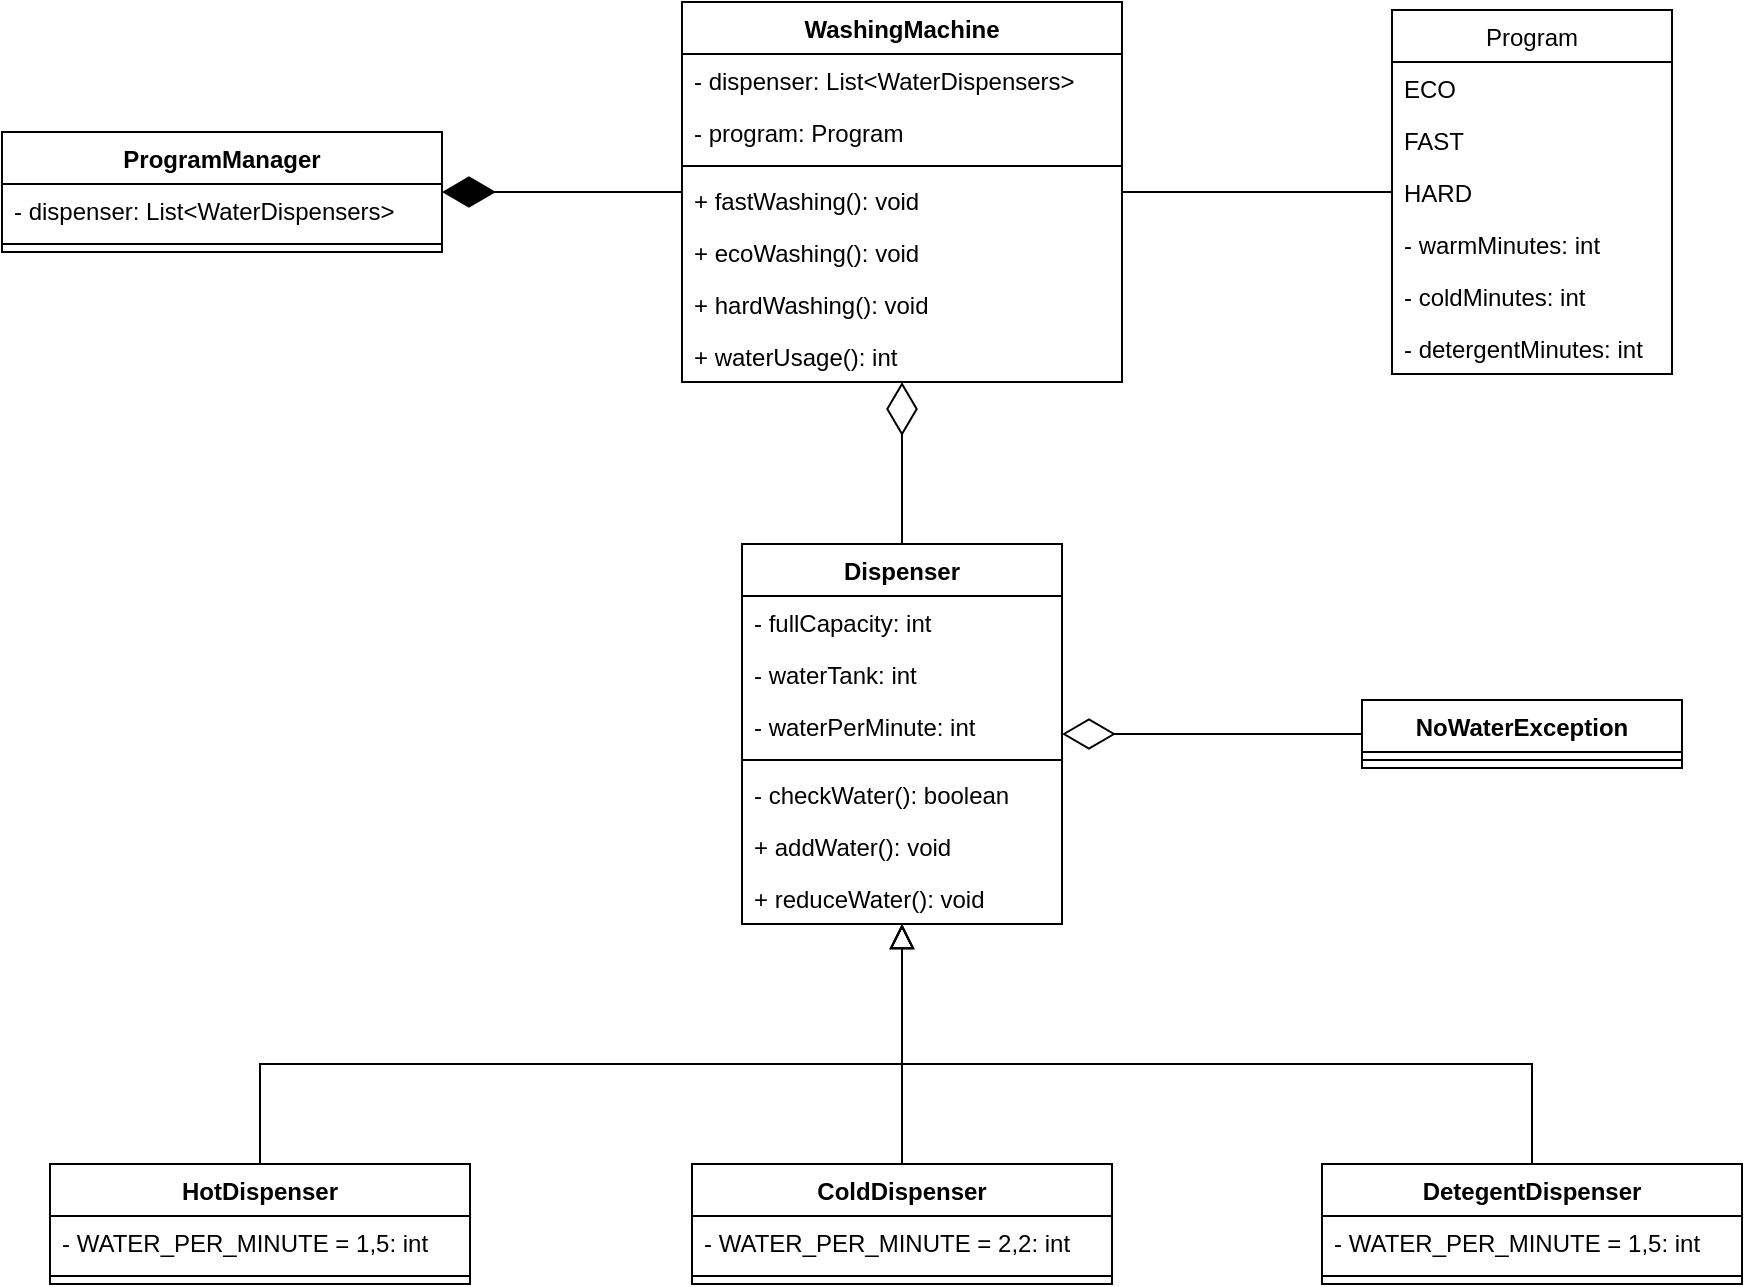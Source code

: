<mxfile version="20.3.7" type="github">
  <diagram id="C5RBs43oDa-KdzZeNtuy" name="Page-1">
    <mxGraphModel dx="1588" dy="1942" grid="1" gridSize="10" guides="1" tooltips="1" connect="1" arrows="1" fold="1" page="1" pageScale="1" pageWidth="827" pageHeight="1169" math="0" shadow="0">
      <root>
        <mxCell id="WIyWlLk6GJQsqaUBKTNV-0" />
        <mxCell id="WIyWlLk6GJQsqaUBKTNV-1" parent="WIyWlLk6GJQsqaUBKTNV-0" />
        <mxCell id="rRpQmLvHHOcFUpotz596-0" value="ProgramManager" style="swimlane;fontStyle=1;childLayout=stackLayout;horizontal=1;startSize=26;horizontalStack=0;resizeParent=1;resizeParentMax=0;resizeLast=0;collapsible=1;marginBottom=0;" vertex="1" parent="WIyWlLk6GJQsqaUBKTNV-1">
          <mxGeometry x="390" y="-236" width="220" height="60" as="geometry" />
        </mxCell>
        <mxCell id="rRpQmLvHHOcFUpotz596-1" value="- dispenser: List&lt;WaterDispensers&gt;" style="text;strokeColor=none;fillColor=none;align=left;verticalAlign=top;spacingLeft=4;spacingRight=4;overflow=hidden;rotatable=0;points=[[0,0.5],[1,0.5]];portConstraint=eastwest;" vertex="1" parent="rRpQmLvHHOcFUpotz596-0">
          <mxGeometry y="26" width="220" height="26" as="geometry" />
        </mxCell>
        <mxCell id="rRpQmLvHHOcFUpotz596-2" value="" style="line;strokeWidth=1;fillColor=none;align=left;verticalAlign=middle;spacingTop=-1;spacingLeft=3;spacingRight=3;rotatable=0;labelPosition=right;points=[];portConstraint=eastwest;" vertex="1" parent="rRpQmLvHHOcFUpotz596-0">
          <mxGeometry y="52" width="220" height="8" as="geometry" />
        </mxCell>
        <mxCell id="rRpQmLvHHOcFUpotz596-3" value="WashingMachine" style="swimlane;fontStyle=1;childLayout=stackLayout;horizontal=1;startSize=26;horizontalStack=0;resizeParent=1;resizeParentMax=0;resizeLast=0;collapsible=1;marginBottom=0;" vertex="1" parent="WIyWlLk6GJQsqaUBKTNV-1">
          <mxGeometry x="730" y="-301" width="220" height="190" as="geometry" />
        </mxCell>
        <mxCell id="rRpQmLvHHOcFUpotz596-4" value="- dispenser: List&lt;WaterDispensers&gt;" style="text;strokeColor=none;fillColor=none;align=left;verticalAlign=top;spacingLeft=4;spacingRight=4;overflow=hidden;rotatable=0;points=[[0,0.5],[1,0.5]];portConstraint=eastwest;" vertex="1" parent="rRpQmLvHHOcFUpotz596-3">
          <mxGeometry y="26" width="220" height="26" as="geometry" />
        </mxCell>
        <mxCell id="rRpQmLvHHOcFUpotz596-51" value="- program: Program" style="text;strokeColor=none;fillColor=none;align=left;verticalAlign=top;spacingLeft=4;spacingRight=4;overflow=hidden;rotatable=0;points=[[0,0.5],[1,0.5]];portConstraint=eastwest;" vertex="1" parent="rRpQmLvHHOcFUpotz596-3">
          <mxGeometry y="52" width="220" height="26" as="geometry" />
        </mxCell>
        <mxCell id="rRpQmLvHHOcFUpotz596-5" value="" style="line;strokeWidth=1;fillColor=none;align=left;verticalAlign=middle;spacingTop=-1;spacingLeft=3;spacingRight=3;rotatable=0;labelPosition=right;points=[];portConstraint=eastwest;" vertex="1" parent="rRpQmLvHHOcFUpotz596-3">
          <mxGeometry y="78" width="220" height="8" as="geometry" />
        </mxCell>
        <mxCell id="rRpQmLvHHOcFUpotz596-6" value="+ fastWashing(): void" style="text;strokeColor=none;fillColor=none;align=left;verticalAlign=top;spacingLeft=4;spacingRight=4;overflow=hidden;rotatable=0;points=[[0,0.5],[1,0.5]];portConstraint=eastwest;" vertex="1" parent="rRpQmLvHHOcFUpotz596-3">
          <mxGeometry y="86" width="220" height="26" as="geometry" />
        </mxCell>
        <mxCell id="rRpQmLvHHOcFUpotz596-7" value="+ ecoWashing(): void" style="text;strokeColor=none;fillColor=none;align=left;verticalAlign=top;spacingLeft=4;spacingRight=4;overflow=hidden;rotatable=0;points=[[0,0.5],[1,0.5]];portConstraint=eastwest;" vertex="1" parent="rRpQmLvHHOcFUpotz596-3">
          <mxGeometry y="112" width="220" height="26" as="geometry" />
        </mxCell>
        <mxCell id="rRpQmLvHHOcFUpotz596-8" value="+ hardWashing(): void" style="text;strokeColor=none;fillColor=none;align=left;verticalAlign=top;spacingLeft=4;spacingRight=4;overflow=hidden;rotatable=0;points=[[0,0.5],[1,0.5]];portConstraint=eastwest;" vertex="1" parent="rRpQmLvHHOcFUpotz596-3">
          <mxGeometry y="138" width="220" height="26" as="geometry" />
        </mxCell>
        <mxCell id="rRpQmLvHHOcFUpotz596-9" value="+ waterUsage(): int" style="text;strokeColor=none;fillColor=none;align=left;verticalAlign=top;spacingLeft=4;spacingRight=4;overflow=hidden;rotatable=0;points=[[0,0.5],[1,0.5]];portConstraint=eastwest;" vertex="1" parent="rRpQmLvHHOcFUpotz596-3">
          <mxGeometry y="164" width="220" height="26" as="geometry" />
        </mxCell>
        <mxCell id="rRpQmLvHHOcFUpotz596-10" value="NoWaterException" style="swimlane;fontStyle=1;childLayout=stackLayout;horizontal=1;startSize=26;horizontalStack=0;resizeParent=1;resizeParentMax=0;resizeLast=0;collapsible=1;marginBottom=0;" vertex="1" parent="WIyWlLk6GJQsqaUBKTNV-1">
          <mxGeometry x="1070" y="48" width="160" height="34" as="geometry" />
        </mxCell>
        <mxCell id="rRpQmLvHHOcFUpotz596-11" value="" style="line;strokeWidth=1;fillColor=none;align=left;verticalAlign=middle;spacingTop=-1;spacingLeft=3;spacingRight=3;rotatable=0;labelPosition=right;points=[];portConstraint=eastwest;" vertex="1" parent="rRpQmLvHHOcFUpotz596-10">
          <mxGeometry y="26" width="160" height="8" as="geometry" />
        </mxCell>
        <mxCell id="rRpQmLvHHOcFUpotz596-12" value="Dispenser" style="swimlane;fontStyle=1;childLayout=stackLayout;horizontal=1;startSize=26;horizontalStack=0;resizeParent=1;resizeParentMax=0;resizeLast=0;collapsible=1;marginBottom=0;" vertex="1" parent="WIyWlLk6GJQsqaUBKTNV-1">
          <mxGeometry x="760" y="-30" width="160" height="190" as="geometry" />
        </mxCell>
        <mxCell id="rRpQmLvHHOcFUpotz596-13" value="- fullCapacity: int" style="text;strokeColor=none;fillColor=none;align=left;verticalAlign=top;spacingLeft=4;spacingRight=4;overflow=hidden;rotatable=0;points=[[0,0.5],[1,0.5]];portConstraint=eastwest;" vertex="1" parent="rRpQmLvHHOcFUpotz596-12">
          <mxGeometry y="26" width="160" height="26" as="geometry" />
        </mxCell>
        <mxCell id="rRpQmLvHHOcFUpotz596-14" value="- waterTank: int" style="text;strokeColor=none;fillColor=none;align=left;verticalAlign=top;spacingLeft=4;spacingRight=4;overflow=hidden;rotatable=0;points=[[0,0.5],[1,0.5]];portConstraint=eastwest;" vertex="1" parent="rRpQmLvHHOcFUpotz596-12">
          <mxGeometry y="52" width="160" height="26" as="geometry" />
        </mxCell>
        <mxCell id="rRpQmLvHHOcFUpotz596-15" value="- waterPerMinute: int" style="text;strokeColor=none;fillColor=none;align=left;verticalAlign=top;spacingLeft=4;spacingRight=4;overflow=hidden;rotatable=0;points=[[0,0.5],[1,0.5]];portConstraint=eastwest;" vertex="1" parent="rRpQmLvHHOcFUpotz596-12">
          <mxGeometry y="78" width="160" height="26" as="geometry" />
        </mxCell>
        <mxCell id="rRpQmLvHHOcFUpotz596-16" value="" style="line;strokeWidth=1;fillColor=none;align=left;verticalAlign=middle;spacingTop=-1;spacingLeft=3;spacingRight=3;rotatable=0;labelPosition=right;points=[];portConstraint=eastwest;" vertex="1" parent="rRpQmLvHHOcFUpotz596-12">
          <mxGeometry y="104" width="160" height="8" as="geometry" />
        </mxCell>
        <mxCell id="rRpQmLvHHOcFUpotz596-17" value="- checkWater(): boolean" style="text;strokeColor=none;fillColor=none;align=left;verticalAlign=top;spacingLeft=4;spacingRight=4;overflow=hidden;rotatable=0;points=[[0,0.5],[1,0.5]];portConstraint=eastwest;" vertex="1" parent="rRpQmLvHHOcFUpotz596-12">
          <mxGeometry y="112" width="160" height="26" as="geometry" />
        </mxCell>
        <mxCell id="rRpQmLvHHOcFUpotz596-18" value="+ addWater(): void" style="text;strokeColor=none;fillColor=none;align=left;verticalAlign=top;spacingLeft=4;spacingRight=4;overflow=hidden;rotatable=0;points=[[0,0.5],[1,0.5]];portConstraint=eastwest;" vertex="1" parent="rRpQmLvHHOcFUpotz596-12">
          <mxGeometry y="138" width="160" height="26" as="geometry" />
        </mxCell>
        <mxCell id="rRpQmLvHHOcFUpotz596-19" value="+ reduceWater(): void" style="text;strokeColor=none;fillColor=none;align=left;verticalAlign=top;spacingLeft=4;spacingRight=4;overflow=hidden;rotatable=0;points=[[0,0.5],[1,0.5]];portConstraint=eastwest;" vertex="1" parent="rRpQmLvHHOcFUpotz596-12">
          <mxGeometry y="164" width="160" height="26" as="geometry" />
        </mxCell>
        <mxCell id="rRpQmLvHHOcFUpotz596-30" style="edgeStyle=orthogonalEdgeStyle;rounded=0;orthogonalLoop=1;jettySize=auto;html=1;endArrow=block;endFill=0;endSize=10;" edge="1" parent="WIyWlLk6GJQsqaUBKTNV-1" source="rRpQmLvHHOcFUpotz596-20" target="rRpQmLvHHOcFUpotz596-12">
          <mxGeometry relative="1" as="geometry">
            <Array as="points">
              <mxPoint x="519" y="230" />
              <mxPoint x="840" y="230" />
            </Array>
          </mxGeometry>
        </mxCell>
        <mxCell id="rRpQmLvHHOcFUpotz596-20" value="HotDispenser" style="swimlane;fontStyle=1;childLayout=stackLayout;horizontal=1;startSize=26;horizontalStack=0;resizeParent=1;resizeParentMax=0;resizeLast=0;collapsible=1;marginBottom=0;" vertex="1" parent="WIyWlLk6GJQsqaUBKTNV-1">
          <mxGeometry x="414" y="280" width="210" height="60" as="geometry" />
        </mxCell>
        <mxCell id="rRpQmLvHHOcFUpotz596-21" value="- WATER_PER_MINUTE = 1,5: int" style="text;strokeColor=none;fillColor=none;align=left;verticalAlign=top;spacingLeft=4;spacingRight=4;overflow=hidden;rotatable=0;points=[[0,0.5],[1,0.5]];portConstraint=eastwest;" vertex="1" parent="rRpQmLvHHOcFUpotz596-20">
          <mxGeometry y="26" width="210" height="26" as="geometry" />
        </mxCell>
        <mxCell id="rRpQmLvHHOcFUpotz596-22" value="" style="line;strokeWidth=1;fillColor=none;align=left;verticalAlign=middle;spacingTop=-1;spacingLeft=3;spacingRight=3;rotatable=0;labelPosition=right;points=[];portConstraint=eastwest;" vertex="1" parent="rRpQmLvHHOcFUpotz596-20">
          <mxGeometry y="52" width="210" height="8" as="geometry" />
        </mxCell>
        <mxCell id="rRpQmLvHHOcFUpotz596-31" style="edgeStyle=orthogonalEdgeStyle;rounded=0;orthogonalLoop=1;jettySize=auto;html=1;endArrow=block;endFill=0;endSize=10;" edge="1" parent="WIyWlLk6GJQsqaUBKTNV-1" source="rRpQmLvHHOcFUpotz596-23" target="rRpQmLvHHOcFUpotz596-12">
          <mxGeometry relative="1" as="geometry" />
        </mxCell>
        <mxCell id="rRpQmLvHHOcFUpotz596-23" value="ColdDispenser" style="swimlane;fontStyle=1;childLayout=stackLayout;horizontal=1;startSize=26;horizontalStack=0;resizeParent=1;resizeParentMax=0;resizeLast=0;collapsible=1;marginBottom=0;" vertex="1" parent="WIyWlLk6GJQsqaUBKTNV-1">
          <mxGeometry x="735" y="280" width="210" height="60" as="geometry" />
        </mxCell>
        <mxCell id="rRpQmLvHHOcFUpotz596-24" value="- WATER_PER_MINUTE = 2,2: int" style="text;strokeColor=none;fillColor=none;align=left;verticalAlign=top;spacingLeft=4;spacingRight=4;overflow=hidden;rotatable=0;points=[[0,0.5],[1,0.5]];portConstraint=eastwest;" vertex="1" parent="rRpQmLvHHOcFUpotz596-23">
          <mxGeometry y="26" width="210" height="26" as="geometry" />
        </mxCell>
        <mxCell id="rRpQmLvHHOcFUpotz596-25" value="" style="line;strokeWidth=1;fillColor=none;align=left;verticalAlign=middle;spacingTop=-1;spacingLeft=3;spacingRight=3;rotatable=0;labelPosition=right;points=[];portConstraint=eastwest;" vertex="1" parent="rRpQmLvHHOcFUpotz596-23">
          <mxGeometry y="52" width="210" height="8" as="geometry" />
        </mxCell>
        <mxCell id="rRpQmLvHHOcFUpotz596-32" style="edgeStyle=orthogonalEdgeStyle;rounded=0;orthogonalLoop=1;jettySize=auto;html=1;endArrow=block;endFill=0;endSize=10;" edge="1" parent="WIyWlLk6GJQsqaUBKTNV-1" source="rRpQmLvHHOcFUpotz596-26" target="rRpQmLvHHOcFUpotz596-12">
          <mxGeometry relative="1" as="geometry">
            <Array as="points">
              <mxPoint x="1155" y="230" />
              <mxPoint x="840" y="230" />
            </Array>
          </mxGeometry>
        </mxCell>
        <mxCell id="rRpQmLvHHOcFUpotz596-26" value="DetegentDispenser" style="swimlane;fontStyle=1;childLayout=stackLayout;horizontal=1;startSize=26;horizontalStack=0;resizeParent=1;resizeParentMax=0;resizeLast=0;collapsible=1;marginBottom=0;" vertex="1" parent="WIyWlLk6GJQsqaUBKTNV-1">
          <mxGeometry x="1050" y="280" width="210" height="60" as="geometry" />
        </mxCell>
        <mxCell id="rRpQmLvHHOcFUpotz596-27" value="- WATER_PER_MINUTE = 1,5: int" style="text;strokeColor=none;fillColor=none;align=left;verticalAlign=top;spacingLeft=4;spacingRight=4;overflow=hidden;rotatable=0;points=[[0,0.5],[1,0.5]];portConstraint=eastwest;" vertex="1" parent="rRpQmLvHHOcFUpotz596-26">
          <mxGeometry y="26" width="210" height="26" as="geometry" />
        </mxCell>
        <mxCell id="rRpQmLvHHOcFUpotz596-28" value="" style="line;strokeWidth=1;fillColor=none;align=left;verticalAlign=middle;spacingTop=-1;spacingLeft=3;spacingRight=3;rotatable=0;labelPosition=right;points=[];portConstraint=eastwest;" vertex="1" parent="rRpQmLvHHOcFUpotz596-26">
          <mxGeometry y="52" width="210" height="8" as="geometry" />
        </mxCell>
        <mxCell id="rRpQmLvHHOcFUpotz596-34" value="" style="endArrow=diamondThin;endFill=0;endSize=24;html=1;rounded=0;" edge="1" parent="WIyWlLk6GJQsqaUBKTNV-1" source="rRpQmLvHHOcFUpotz596-10" target="rRpQmLvHHOcFUpotz596-12">
          <mxGeometry width="160" relative="1" as="geometry">
            <mxPoint x="960" y="230" as="sourcePoint" />
            <mxPoint x="1120" y="230" as="targetPoint" />
          </mxGeometry>
        </mxCell>
        <mxCell id="rRpQmLvHHOcFUpotz596-35" value="" style="endArrow=diamondThin;endFill=0;endSize=24;html=1;rounded=0;" edge="1" parent="WIyWlLk6GJQsqaUBKTNV-1" source="rRpQmLvHHOcFUpotz596-12" target="rRpQmLvHHOcFUpotz596-3">
          <mxGeometry width="160" relative="1" as="geometry">
            <mxPoint x="700" y="-80" as="sourcePoint" />
            <mxPoint x="680" y="-50" as="targetPoint" />
          </mxGeometry>
        </mxCell>
        <mxCell id="rRpQmLvHHOcFUpotz596-39" value="" style="endArrow=diamondThin;endFill=1;endSize=24;html=1;rounded=0;" edge="1" parent="WIyWlLk6GJQsqaUBKTNV-1" source="rRpQmLvHHOcFUpotz596-3" target="rRpQmLvHHOcFUpotz596-0">
          <mxGeometry width="160" relative="1" as="geometry">
            <mxPoint x="500" y="-100" as="sourcePoint" />
            <mxPoint x="660" y="-100" as="targetPoint" />
          </mxGeometry>
        </mxCell>
        <mxCell id="rRpQmLvHHOcFUpotz596-52" style="edgeStyle=orthogonalEdgeStyle;rounded=0;orthogonalLoop=1;jettySize=auto;html=1;endArrow=none;endFill=0;endSize=10;" edge="1" parent="WIyWlLk6GJQsqaUBKTNV-1" source="rRpQmLvHHOcFUpotz596-44" target="rRpQmLvHHOcFUpotz596-3">
          <mxGeometry relative="1" as="geometry" />
        </mxCell>
        <mxCell id="rRpQmLvHHOcFUpotz596-44" value="Program" style="swimlane;fontStyle=0;childLayout=stackLayout;horizontal=1;startSize=26;fillColor=none;horizontalStack=0;resizeParent=1;resizeParentMax=0;resizeLast=0;collapsible=1;marginBottom=0;" vertex="1" parent="WIyWlLk6GJQsqaUBKTNV-1">
          <mxGeometry x="1085" y="-297" width="140" height="182" as="geometry" />
        </mxCell>
        <mxCell id="rRpQmLvHHOcFUpotz596-45" value="ECO" style="text;strokeColor=none;fillColor=none;align=left;verticalAlign=top;spacingLeft=4;spacingRight=4;overflow=hidden;rotatable=0;points=[[0,0.5],[1,0.5]];portConstraint=eastwest;" vertex="1" parent="rRpQmLvHHOcFUpotz596-44">
          <mxGeometry y="26" width="140" height="26" as="geometry" />
        </mxCell>
        <mxCell id="rRpQmLvHHOcFUpotz596-46" value="FAST" style="text;strokeColor=none;fillColor=none;align=left;verticalAlign=top;spacingLeft=4;spacingRight=4;overflow=hidden;rotatable=0;points=[[0,0.5],[1,0.5]];portConstraint=eastwest;" vertex="1" parent="rRpQmLvHHOcFUpotz596-44">
          <mxGeometry y="52" width="140" height="26" as="geometry" />
        </mxCell>
        <mxCell id="rRpQmLvHHOcFUpotz596-47" value="HARD" style="text;strokeColor=none;fillColor=none;align=left;verticalAlign=top;spacingLeft=4;spacingRight=4;overflow=hidden;rotatable=0;points=[[0,0.5],[1,0.5]];portConstraint=eastwest;" vertex="1" parent="rRpQmLvHHOcFUpotz596-44">
          <mxGeometry y="78" width="140" height="26" as="geometry" />
        </mxCell>
        <mxCell id="rRpQmLvHHOcFUpotz596-48" value="- warmMinutes: int" style="text;strokeColor=none;fillColor=none;align=left;verticalAlign=top;spacingLeft=4;spacingRight=4;overflow=hidden;rotatable=0;points=[[0,0.5],[1,0.5]];portConstraint=eastwest;" vertex="1" parent="rRpQmLvHHOcFUpotz596-44">
          <mxGeometry y="104" width="140" height="26" as="geometry" />
        </mxCell>
        <mxCell id="rRpQmLvHHOcFUpotz596-49" value="- coldMinutes: int" style="text;strokeColor=none;fillColor=none;align=left;verticalAlign=top;spacingLeft=4;spacingRight=4;overflow=hidden;rotatable=0;points=[[0,0.5],[1,0.5]];portConstraint=eastwest;" vertex="1" parent="rRpQmLvHHOcFUpotz596-44">
          <mxGeometry y="130" width="140" height="26" as="geometry" />
        </mxCell>
        <mxCell id="rRpQmLvHHOcFUpotz596-50" value="- detergentMinutes: int" style="text;strokeColor=none;fillColor=none;align=left;verticalAlign=top;spacingLeft=4;spacingRight=4;overflow=hidden;rotatable=0;points=[[0,0.5],[1,0.5]];portConstraint=eastwest;" vertex="1" parent="rRpQmLvHHOcFUpotz596-44">
          <mxGeometry y="156" width="140" height="26" as="geometry" />
        </mxCell>
      </root>
    </mxGraphModel>
  </diagram>
</mxfile>
